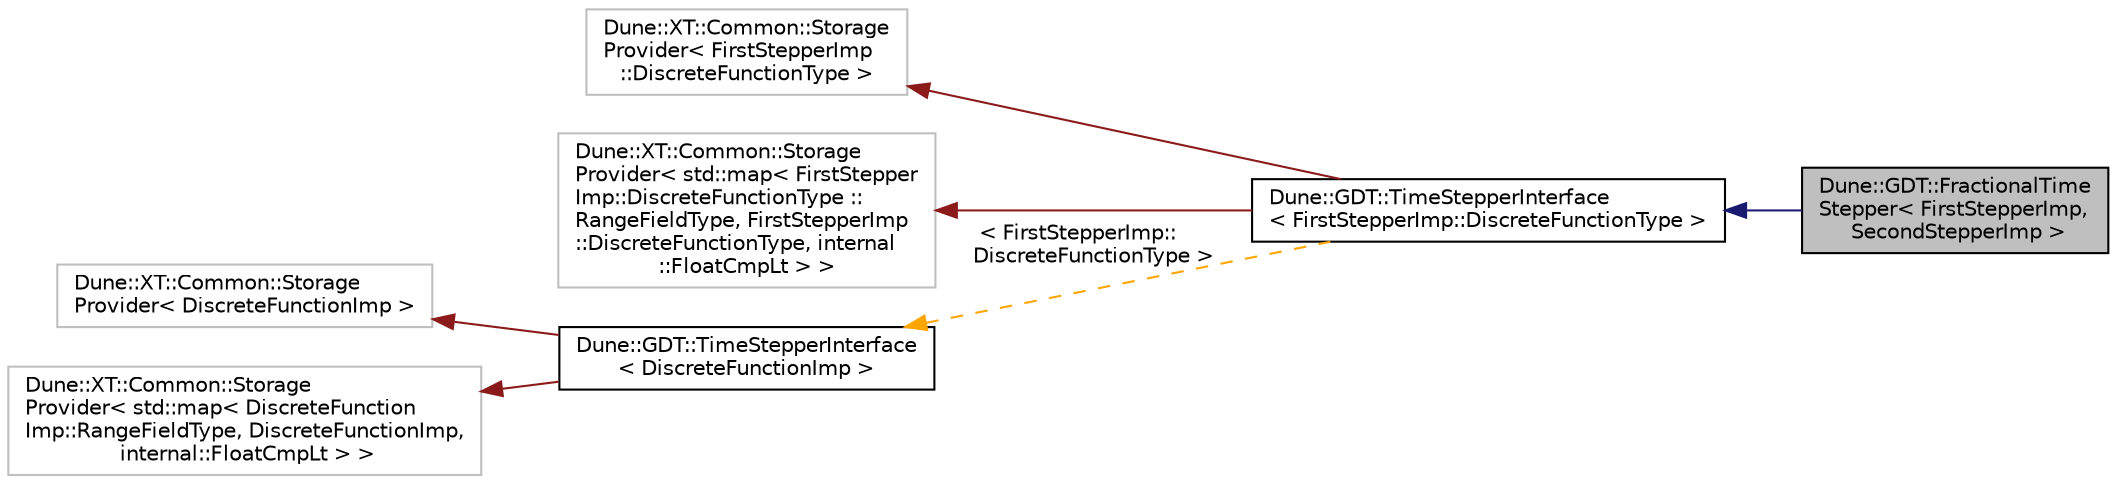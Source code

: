 digraph "Dune::GDT::FractionalTimeStepper&lt; FirstStepperImp, SecondStepperImp &gt;"
{
  edge [fontname="Helvetica",fontsize="10",labelfontname="Helvetica",labelfontsize="10"];
  node [fontname="Helvetica",fontsize="10",shape=record];
  rankdir="LR";
  Node0 [label="Dune::GDT::FractionalTime\lStepper\< FirstStepperImp,\l SecondStepperImp \>",height=0.2,width=0.4,color="black", fillcolor="grey75", style="filled", fontcolor="black"];
  Node1 -> Node0 [dir="back",color="midnightblue",fontsize="10",style="solid",fontname="Helvetica"];
  Node1 [label="Dune::GDT::TimeStepperInterface\l\< FirstStepperImp::DiscreteFunctionType \>",height=0.2,width=0.4,color="black", fillcolor="white", style="filled",URL="$a03072.html"];
  Node2 -> Node1 [dir="back",color="firebrick4",fontsize="10",style="solid",fontname="Helvetica"];
  Node2 [label="Dune::XT::Common::Storage\lProvider\< FirstStepperImp\l::DiscreteFunctionType  \>",height=0.2,width=0.4,color="grey75", fillcolor="white", style="filled"];
  Node3 -> Node1 [dir="back",color="firebrick4",fontsize="10",style="solid",fontname="Helvetica"];
  Node3 [label="Dune::XT::Common::Storage\lProvider\< std::map\< FirstStepper\lImp::DiscreteFunctionType ::\lRangeFieldType, FirstStepperImp\l::DiscreteFunctionType, internal\l::FloatCmpLt \> \>",height=0.2,width=0.4,color="grey75", fillcolor="white", style="filled"];
  Node4 -> Node1 [dir="back",color="orange",fontsize="10",style="dashed",label=" \< FirstStepperImp::\lDiscreteFunctionType \>" ,fontname="Helvetica"];
  Node4 [label="Dune::GDT::TimeStepperInterface\l\< DiscreteFunctionImp \>",height=0.2,width=0.4,color="black", fillcolor="white", style="filled",URL="$a03072.html"];
  Node5 -> Node4 [dir="back",color="firebrick4",fontsize="10",style="solid",fontname="Helvetica"];
  Node5 [label="Dune::XT::Common::Storage\lProvider\< DiscreteFunctionImp \>",height=0.2,width=0.4,color="grey75", fillcolor="white", style="filled"];
  Node6 -> Node4 [dir="back",color="firebrick4",fontsize="10",style="solid",fontname="Helvetica"];
  Node6 [label="Dune::XT::Common::Storage\lProvider\< std::map\< DiscreteFunction\lImp::RangeFieldType, DiscreteFunctionImp,\l internal::FloatCmpLt \> \>",height=0.2,width=0.4,color="grey75", fillcolor="white", style="filled"];
}
